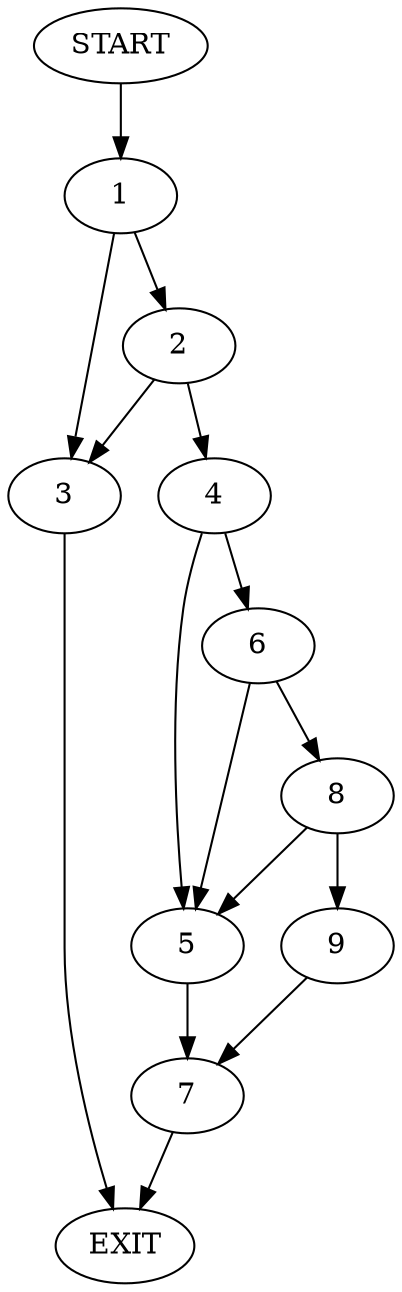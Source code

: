 digraph {
0 [label="START"]
10 [label="EXIT"]
0 -> 1
1 -> 2
1 -> 3
2 -> 4
2 -> 3
3 -> 10
4 -> 5
4 -> 6
5 -> 7
6 -> 5
6 -> 8
8 -> 5
8 -> 9
9 -> 7
7 -> 10
}
